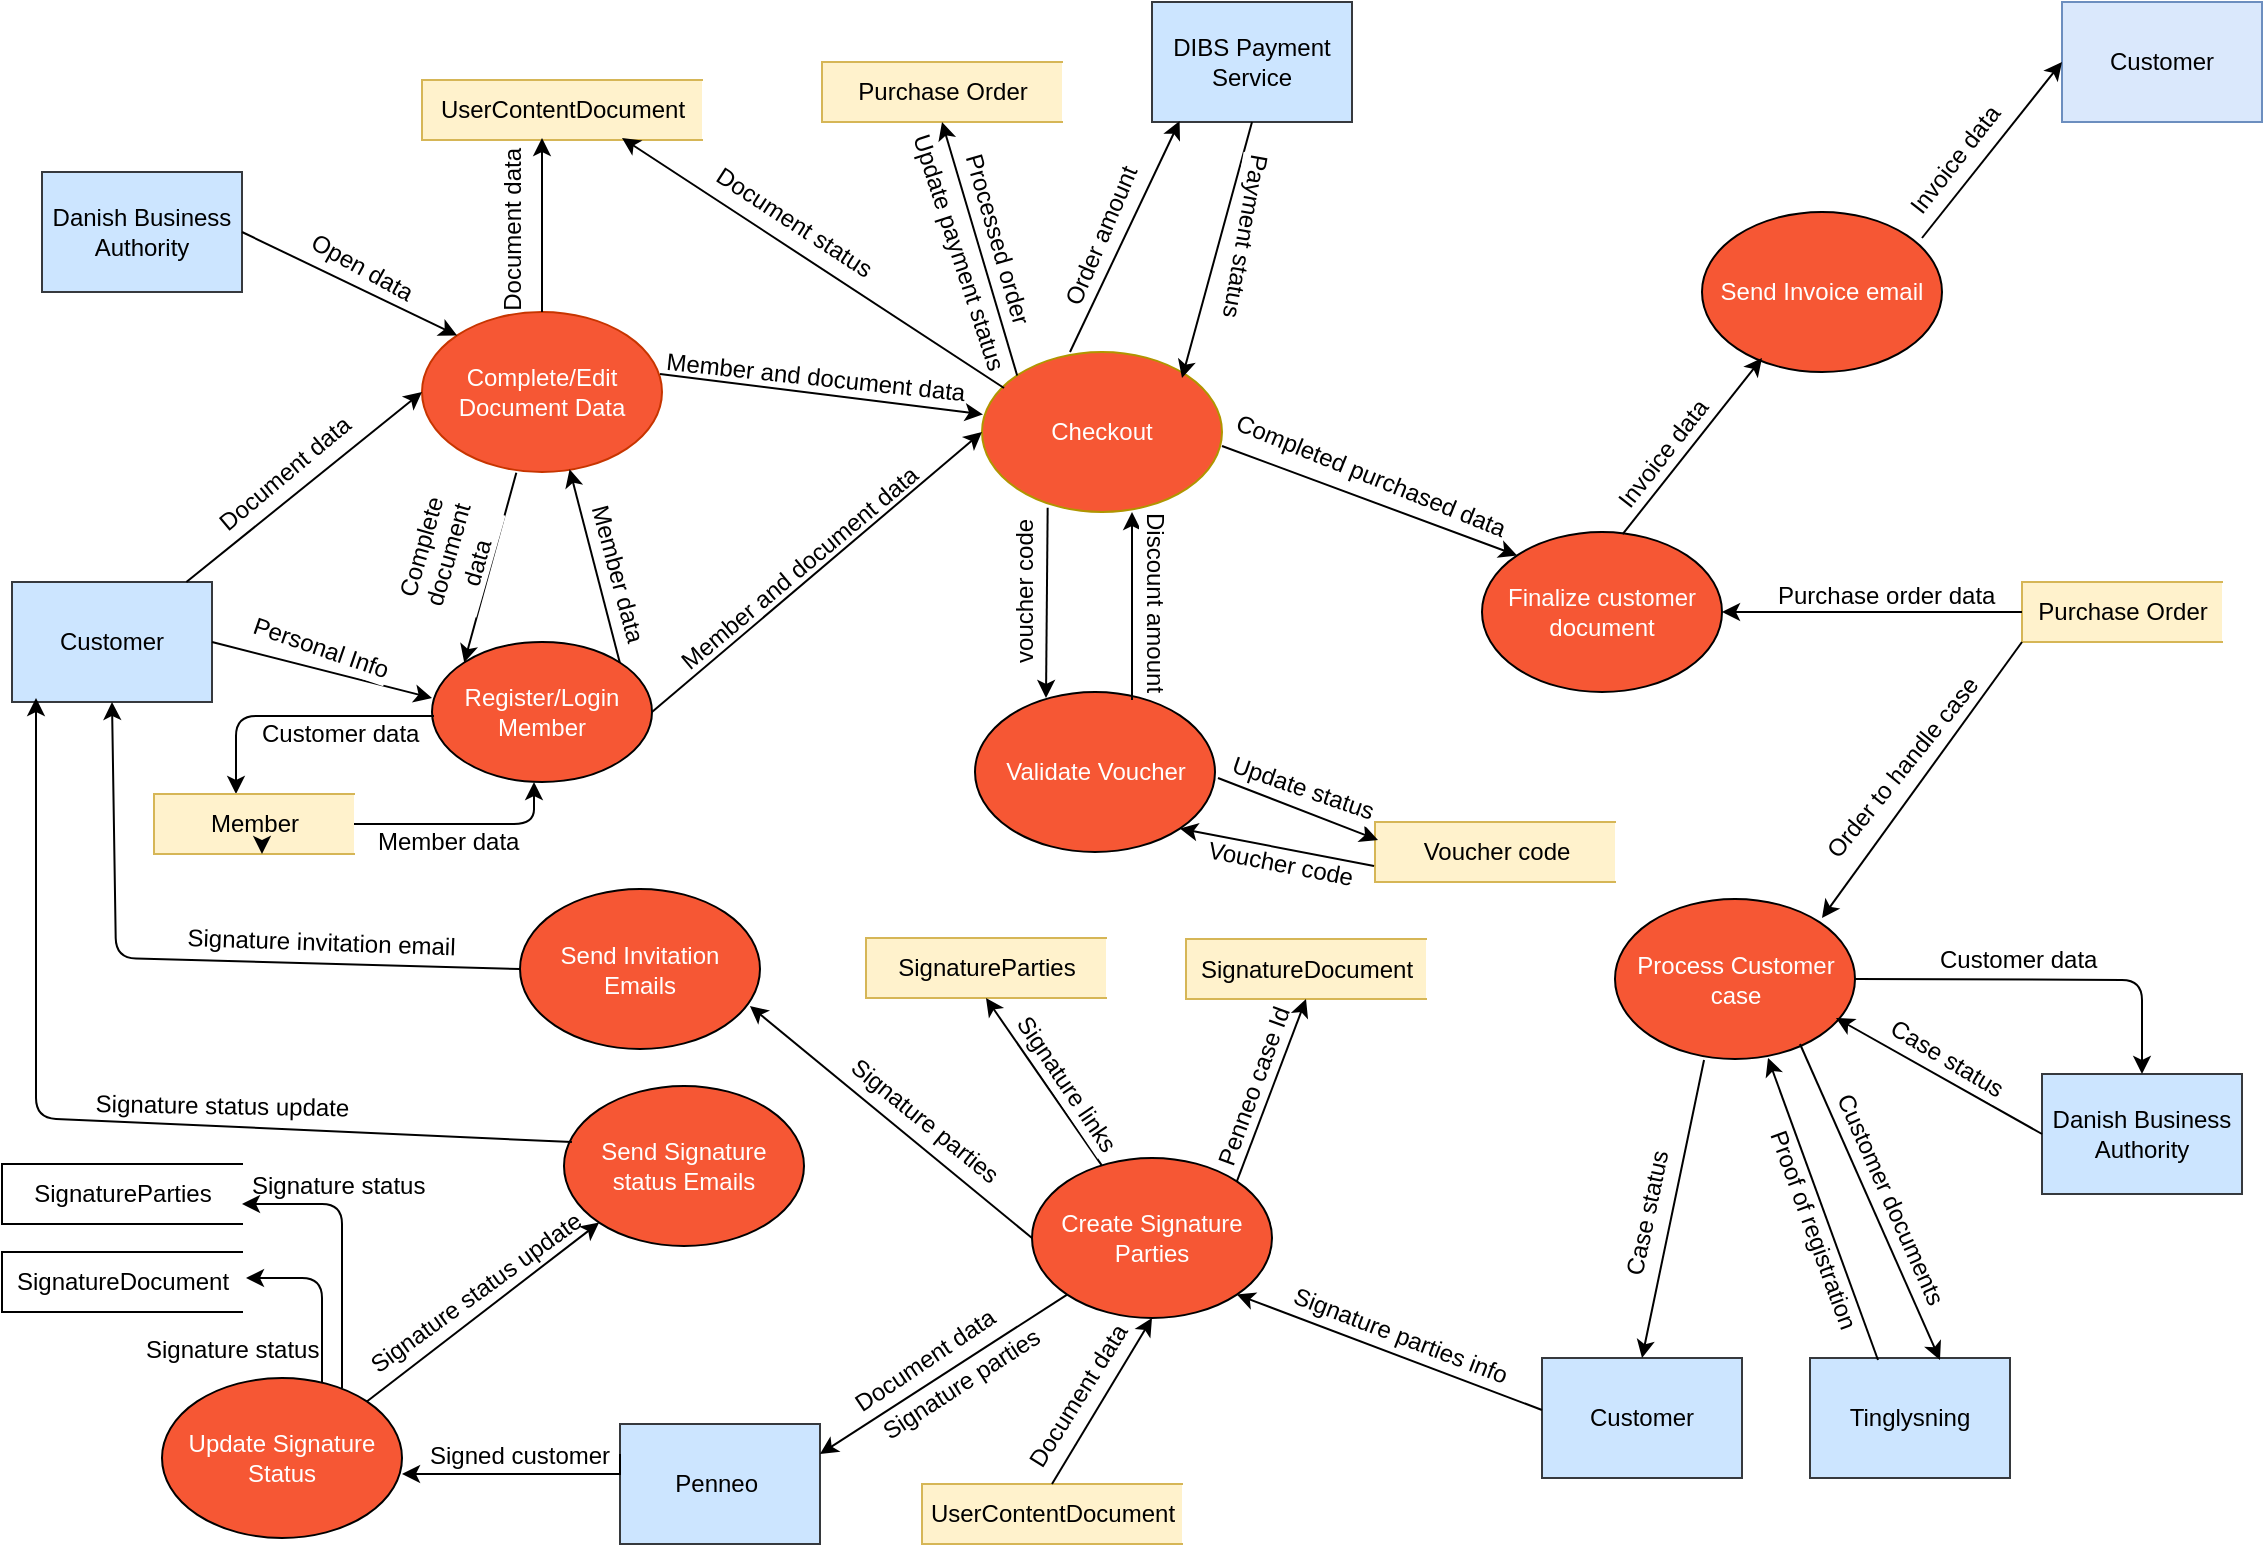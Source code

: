 <mxfile version="10.8.1" type="github"><diagram id="lZzalAqd2hUZFLrt-EdR" name="Page-1"><mxGraphModel dx="1394" dy="884" grid="1" gridSize="10" guides="1" tooltips="1" connect="1" arrows="1" fold="1" page="1" pageScale="1" pageWidth="1169" pageHeight="827" math="0" shadow="0"><root><mxCell id="0"/><mxCell id="1" parent="0"/><mxCell id="pAkvQjoyd_GrFTZMxKbz-1" value="Complete/Edit Document Data&lt;br&gt;" style="ellipse;whiteSpace=wrap;html=1;fillColor=#f65734;strokeColor=#C73500;fontColor=#ffffff;" parent="1" vertex="1"><mxGeometry x="233" y="197" width="120" height="80" as="geometry"/></mxCell><mxCell id="YfZ5gbb5M7gNI57zoukb-1" value="Customer" style="rounded=0;whiteSpace=wrap;html=1;fillColor=#cce5ff;strokeColor=#36393d;" parent="1" vertex="1"><mxGeometry x="28" y="332" width="100" height="60" as="geometry"/></mxCell><mxCell id="YfZ5gbb5M7gNI57zoukb-2" value="Register/Login Member&lt;br&gt;" style="ellipse;whiteSpace=wrap;html=1;fillColor=#F65734;fontColor=#FFFFFF;" parent="1" vertex="1"><mxGeometry x="238" y="362" width="110" height="70" as="geometry"/></mxCell><mxCell id="YfZ5gbb5M7gNI57zoukb-34" value="UserContentDocument" style="html=1;dashed=0;whitespace=wrap;shape=partialRectangle;right=0;fillColor=#fff2cc;strokeColor=#d6b656;" parent="1" vertex="1"><mxGeometry x="233" y="81" width="140" height="30" as="geometry"/></mxCell><mxCell id="YfZ5gbb5M7gNI57zoukb-44" value="" style="endArrow=classic;html=1;entryX=0;entryY=0.5;entryDx=0;entryDy=0;" parent="1" source="YfZ5gbb5M7gNI57zoukb-1" target="pAkvQjoyd_GrFTZMxKbz-1" edge="1"><mxGeometry width="50" height="50" relative="1" as="geometry"><mxPoint x="123" y="337" as="sourcePoint"/><mxPoint x="173" y="287" as="targetPoint"/></mxGeometry></mxCell><mxCell id="ueO3qCkT5WET64ZT3Fhp-36" value="Document data&lt;br&gt;" style="text;html=1;resizable=0;points=[];align=center;verticalAlign=middle;labelBackgroundColor=#ffffff;direction=south;rotation=320;" parent="YfZ5gbb5M7gNI57zoukb-44" vertex="1" connectable="0"><mxGeometry x="-0.172" relative="1" as="geometry"><mxPoint y="-15" as="offset"/></mxGeometry></mxCell><mxCell id="YfZ5gbb5M7gNI57zoukb-46" value="" style="endArrow=classic;html=1;exitX=1;exitY=0.5;exitDx=0;exitDy=0;" parent="1" source="YfZ5gbb5M7gNI57zoukb-1" edge="1"><mxGeometry width="50" height="50" relative="1" as="geometry"><mxPoint x="123" y="262.512" as="sourcePoint"/><mxPoint x="238" y="390" as="targetPoint"/></mxGeometry></mxCell><mxCell id="ueO3qCkT5WET64ZT3Fhp-37" value="Personal Info" style="text;html=1;resizable=0;points=[];align=center;verticalAlign=middle;labelBackgroundColor=#ffffff;rotation=19;" parent="YfZ5gbb5M7gNI57zoukb-46" vertex="1" connectable="0"><mxGeometry x="-0.143" y="1" relative="1" as="geometry"><mxPoint x="7" y="-8" as="offset"/></mxGeometry></mxCell><mxCell id="YfZ5gbb5M7gNI57zoukb-47" value="" style="endArrow=classic;html=1;entryX=0;entryY=0;entryDx=0;entryDy=0;exitX=0.393;exitY=1.004;exitDx=0;exitDy=0;exitPerimeter=0;" parent="1" source="pAkvQjoyd_GrFTZMxKbz-1" target="YfZ5gbb5M7gNI57zoukb-2" edge="1"><mxGeometry width="50" height="50" relative="1" as="geometry"><mxPoint x="283" y="273" as="sourcePoint"/><mxPoint x="277" y="337" as="targetPoint"/></mxGeometry></mxCell><mxCell id="ueO3qCkT5WET64ZT3Fhp-38" value="Complete &lt;br&gt;document &lt;br&gt;data&lt;br&gt;" style="text;resizable=0;points=[];align=center;verticalAlign=middle;labelBackgroundColor=#ffffff;rotation=286;direction=west;spacingBottom=11;html=1;" parent="YfZ5gbb5M7gNI57zoukb-47" vertex="1" connectable="0"><mxGeometry x="-0.243" y="-4" relative="1" as="geometry"><mxPoint x="-15.5" y="8" as="offset"/></mxGeometry></mxCell><mxCell id="YfZ5gbb5M7gNI57zoukb-49" value="Checkout&lt;br&gt;" style="ellipse;whiteSpace=wrap;html=1;fillColor=#F65734;strokeColor=#B09500;fontColor=#ffffff;" parent="1" vertex="1"><mxGeometry x="513" y="217" width="120" height="80" as="geometry"/></mxCell><mxCell id="YfZ5gbb5M7gNI57zoukb-50" value="Finalize customer document&lt;br&gt;" style="ellipse;whiteSpace=wrap;html=1;fillColor=#F65734;fontColor=#FFFFFF;" parent="1" vertex="1"><mxGeometry x="763" y="307" width="120" height="80" as="geometry"/></mxCell><mxCell id="YfZ5gbb5M7gNI57zoukb-51" value="Validate Voucher&lt;br&gt;" style="ellipse;whiteSpace=wrap;html=1;fillColor=#F65734;fontColor=#FFFFFF;" parent="1" vertex="1"><mxGeometry x="509.5" y="387" width="120" height="80" as="geometry"/></mxCell><mxCell id="YfZ5gbb5M7gNI57zoukb-52" value="Process Customer case&lt;br&gt;" style="ellipse;whiteSpace=wrap;html=1;fillColor=#F65734;fontColor=#FFFFFF;" parent="1" vertex="1"><mxGeometry x="829.5" y="490.5" width="120" height="80" as="geometry"/></mxCell><mxCell id="YfZ5gbb5M7gNI57zoukb-53" value="Purchase Order" style="html=1;dashed=0;whitespace=wrap;shape=partialRectangle;right=0;fillColor=#fff2cc;strokeColor=#d6b656;" parent="1" vertex="1"><mxGeometry x="1033" y="332" width="100" height="30" as="geometry"/></mxCell><mxCell id="YfZ5gbb5M7gNI57zoukb-54" value="Send Invoice email" style="ellipse;whiteSpace=wrap;html=1;fillColor=#F65734;fontColor=#FFFFFF;" parent="1" vertex="1"><mxGeometry x="873" y="147" width="120" height="80" as="geometry"/></mxCell><mxCell id="YfZ5gbb5M7gNI57zoukb-57" value="Customer" style="rounded=0;whiteSpace=wrap;html=1;fillColor=#dae8fc;strokeColor=#6c8ebf;" parent="1" vertex="1"><mxGeometry x="1053" y="42" width="100" height="60" as="geometry"/></mxCell><mxCell id="YfZ5gbb5M7gNI57zoukb-58" value="Danish Business Authority" style="rounded=0;whiteSpace=wrap;html=1;fillColor=#cce5ff;strokeColor=#36393d;" parent="1" vertex="1"><mxGeometry x="43" y="127" width="100" height="60" as="geometry"/></mxCell><mxCell id="YfZ5gbb5M7gNI57zoukb-59" value="Danish Business Authority" style="rounded=0;whiteSpace=wrap;html=1;fillColor=#cce5ff;strokeColor=#36393d;" parent="1" vertex="1"><mxGeometry x="1043" y="578" width="100" height="60" as="geometry"/></mxCell><mxCell id="YfZ5gbb5M7gNI57zoukb-60" value="Customer" style="rounded=0;whiteSpace=wrap;html=1;fillColor=#cce5ff;strokeColor=#36393d;" parent="1" vertex="1"><mxGeometry x="793" y="720" width="100" height="60" as="geometry"/></mxCell><mxCell id="YfZ5gbb5M7gNI57zoukb-61" value="Tinglysning" style="rounded=0;whiteSpace=wrap;html=1;fillColor=#cce5ff;strokeColor=#36393d;" parent="1" vertex="1"><mxGeometry x="927" y="720" width="100" height="60" as="geometry"/></mxCell><mxCell id="YfZ5gbb5M7gNI57zoukb-62" value="" style="endArrow=classic;html=1;exitX=1;exitY=0.5;exitDx=0;exitDy=0;entryX=0;entryY=0;entryDx=0;entryDy=0;" parent="1" source="YfZ5gbb5M7gNI57zoukb-58" target="pAkvQjoyd_GrFTZMxKbz-1" edge="1"><mxGeometry width="50" height="50" relative="1" as="geometry"><mxPoint x="183" y="82" as="sourcePoint"/><mxPoint x="313" y="32" as="targetPoint"/></mxGeometry></mxCell><mxCell id="YfZ5gbb5M7gNI57zoukb-63" value="" style="endArrow=classic;html=1;exitX=0.5;exitY=0;exitDx=0;exitDy=0;" parent="1" source="pAkvQjoyd_GrFTZMxKbz-1" edge="1"><mxGeometry width="50" height="50" relative="1" as="geometry"><mxPoint x="313" y="177" as="sourcePoint"/><mxPoint x="293" y="110" as="targetPoint"/></mxGeometry></mxCell><mxCell id="YfZ5gbb5M7gNI57zoukb-64" value="" style="endArrow=classic;html=1;exitX=1;exitY=0;exitDx=0;exitDy=0;entryX=0.615;entryY=0.983;entryDx=0;entryDy=0;entryPerimeter=0;" parent="1" source="YfZ5gbb5M7gNI57zoukb-2" target="pAkvQjoyd_GrFTZMxKbz-1" edge="1"><mxGeometry width="50" height="50" relative="1" as="geometry"><mxPoint x="353" y="367" as="sourcePoint"/><mxPoint x="334" y="260" as="targetPoint"/></mxGeometry></mxCell><mxCell id="YfZ5gbb5M7gNI57zoukb-65" value="" style="endArrow=classic;html=1;exitX=1;exitY=0.5;exitDx=0;exitDy=0;entryX=0;entryY=0.5;entryDx=0;entryDy=0;" parent="1" source="YfZ5gbb5M7gNI57zoukb-2" target="YfZ5gbb5M7gNI57zoukb-49" edge="1"><mxGeometry width="50" height="50" relative="1" as="geometry"><mxPoint x="363" y="320" as="sourcePoint"/><mxPoint x="413" y="270" as="targetPoint"/></mxGeometry></mxCell><mxCell id="YfZ5gbb5M7gNI57zoukb-66" value="" style="endArrow=classic;html=1;entryX=0.004;entryY=0.39;entryDx=0;entryDy=0;entryPerimeter=0;" parent="1" target="YfZ5gbb5M7gNI57zoukb-49" edge="1"><mxGeometry width="50" height="50" relative="1" as="geometry"><mxPoint x="352" y="228" as="sourcePoint"/><mxPoint x="513" y="260" as="targetPoint"/></mxGeometry></mxCell><mxCell id="YfZ5gbb5M7gNI57zoukb-67" value="DIBS Payment Service" style="rounded=0;whiteSpace=wrap;html=1;fillColor=#cce5ff;strokeColor=#36393d;" parent="1" vertex="1"><mxGeometry x="598" y="42" width="100" height="60" as="geometry"/></mxCell><mxCell id="YfZ5gbb5M7gNI57zoukb-68" value="" style="endArrow=classic;html=1;entryX=0.138;entryY=0.992;entryDx=0;entryDy=0;entryPerimeter=0;" parent="1" target="YfZ5gbb5M7gNI57zoukb-67" edge="1"><mxGeometry width="50" height="50" relative="1" as="geometry"><mxPoint x="557" y="217" as="sourcePoint"/><mxPoint x="606.5" y="167" as="targetPoint"/></mxGeometry></mxCell><mxCell id="ueO3qCkT5WET64ZT3Fhp-50" value="Order amount" style="text;html=1;resizable=0;points=[];align=center;verticalAlign=middle;labelBackgroundColor=#ffffff;rotation=293;" parent="YfZ5gbb5M7gNI57zoukb-68" vertex="1" connectable="0"><mxGeometry x="0.128" y="8" relative="1" as="geometry"><mxPoint x="-8" y="11" as="offset"/></mxGeometry></mxCell><mxCell id="YfZ5gbb5M7gNI57zoukb-69" value="" style="endArrow=classic;html=1;exitX=0.5;exitY=1;exitDx=0;exitDy=0;" parent="1" source="YfZ5gbb5M7gNI57zoukb-67" edge="1"><mxGeometry width="50" height="50" relative="1" as="geometry"><mxPoint x="633" y="131" as="sourcePoint"/><mxPoint x="613" y="230" as="targetPoint"/></mxGeometry></mxCell><mxCell id="ueO3qCkT5WET64ZT3Fhp-51" value="Payment status" style="text;html=1;resizable=0;points=[];align=center;verticalAlign=middle;labelBackgroundColor=#ffffff;rotation=100;" parent="YfZ5gbb5M7gNI57zoukb-69" vertex="1" connectable="0"><mxGeometry x="-0.147" y="-4" relative="1" as="geometry"><mxPoint x="16" y="3" as="offset"/></mxGeometry></mxCell><mxCell id="YfZ5gbb5M7gNI57zoukb-70" value="Purchase Order" style="html=1;dashed=0;whitespace=wrap;shape=partialRectangle;right=0;fillColor=#fff2cc;strokeColor=#d6b656;" parent="1" vertex="1"><mxGeometry x="433" y="72" width="120" height="30" as="geometry"/></mxCell><mxCell id="YfZ5gbb5M7gNI57zoukb-71" value="" style="endArrow=classic;html=1;entryX=0.5;entryY=1;entryDx=0;entryDy=0;exitX=0;exitY=0;exitDx=0;exitDy=0;" parent="1" source="YfZ5gbb5M7gNI57zoukb-49" target="YfZ5gbb5M7gNI57zoukb-70" edge="1"><mxGeometry width="50" height="50" relative="1" as="geometry"><mxPoint x="453" y="200" as="sourcePoint"/><mxPoint x="503" y="150" as="targetPoint"/></mxGeometry></mxCell><mxCell id="YfZ5gbb5M7gNI57zoukb-72" value="" style="endArrow=classic;html=1;" parent="1" edge="1"><mxGeometry width="50" height="50" relative="1" as="geometry"><mxPoint x="524" y="235" as="sourcePoint"/><mxPoint x="333" y="110" as="targetPoint"/></mxGeometry></mxCell><mxCell id="ueO3qCkT5WET64ZT3Fhp-45" value="Document status" style="text;html=1;resizable=0;points=[];align=center;verticalAlign=middle;labelBackgroundColor=#ffffff;rotation=33;" parent="YfZ5gbb5M7gNI57zoukb-72" vertex="1" connectable="0"><mxGeometry x="0.258" y="-5" relative="1" as="geometry"><mxPoint x="12" y="-1" as="offset"/></mxGeometry></mxCell><mxCell id="YfZ5gbb5M7gNI57zoukb-73" value="" style="endArrow=classic;html=1;entryX=0;entryY=0;entryDx=0;entryDy=0;" parent="1" target="YfZ5gbb5M7gNI57zoukb-50" edge="1"><mxGeometry width="50" height="50" relative="1" as="geometry"><mxPoint x="633" y="264" as="sourcePoint"/><mxPoint x="773" y="227" as="targetPoint"/></mxGeometry></mxCell><mxCell id="ueO3qCkT5WET64ZT3Fhp-55" value="Completed purchased data" style="text;html=1;resizable=0;points=[];align=center;verticalAlign=middle;labelBackgroundColor=#ffffff;rotation=22;" parent="YfZ5gbb5M7gNI57zoukb-73" vertex="1" connectable="0"><mxGeometry x="-0.247" y="1" relative="1" as="geometry"><mxPoint x="18" y="-5" as="offset"/></mxGeometry></mxCell><mxCell id="YfZ5gbb5M7gNI57zoukb-75" value="" style="endArrow=classic;html=1;" parent="1" edge="1"><mxGeometry width="50" height="50" relative="1" as="geometry"><mxPoint x="588" y="391" as="sourcePoint"/><mxPoint x="588" y="297" as="targetPoint"/></mxGeometry></mxCell><mxCell id="ueO3qCkT5WET64ZT3Fhp-53" value="Discount amount" style="text;html=1;resizable=0;points=[];align=center;verticalAlign=middle;labelBackgroundColor=#ffffff;rotation=90;" parent="YfZ5gbb5M7gNI57zoukb-75" vertex="1" connectable="0"><mxGeometry x="-0.304" y="-3" relative="1" as="geometry"><mxPoint x="9" y="-17" as="offset"/></mxGeometry></mxCell><mxCell id="YfZ5gbb5M7gNI57zoukb-76" value="" style="endArrow=classic;html=1;exitX=0.282;exitY=0.973;exitDx=0;exitDy=0;exitPerimeter=0;" parent="1" edge="1"><mxGeometry width="50" height="50" relative="1" as="geometry"><mxPoint x="545.833" y="294.833" as="sourcePoint"/><mxPoint x="545" y="390" as="targetPoint"/></mxGeometry></mxCell><mxCell id="ueO3qCkT5WET64ZT3Fhp-52" value="voucher code" style="text;html=1;resizable=0;points=[];align=center;verticalAlign=middle;labelBackgroundColor=#ffffff;rotation=-90;" parent="YfZ5gbb5M7gNI57zoukb-76" vertex="1" connectable="0"><mxGeometry x="-0.36" y="6" relative="1" as="geometry"><mxPoint x="-17" y="12" as="offset"/></mxGeometry></mxCell><mxCell id="YfZ5gbb5M7gNI57zoukb-78" value="UserContentDocument" style="html=1;dashed=0;whitespace=wrap;shape=partialRectangle;right=0;fillColor=#fff2cc;strokeColor=#d6b656;" parent="1" vertex="1"><mxGeometry x="483" y="783" width="130" height="30" as="geometry"/></mxCell><mxCell id="YfZ5gbb5M7gNI57zoukb-81" value="" style="edgeStyle=segmentEdgeStyle;endArrow=classic;html=1;" parent="1" edge="1" target="YfZ5gbb5M7gNI57zoukb-33"><mxGeometry width="50" height="50" relative="1" as="geometry"><mxPoint x="239" y="399" as="sourcePoint"/><mxPoint x="113" y="438" as="targetPoint"/><Array as="points"><mxPoint x="140" y="399"/></Array></mxGeometry></mxCell><mxCell id="ueO3qCkT5WET64ZT3Fhp-1" value="" style="endArrow=classic;html=1;entryX=1;entryY=0.5;entryDx=0;entryDy=0;" parent="1" target="YfZ5gbb5M7gNI57zoukb-50" edge="1"><mxGeometry width="50" height="50" relative="1" as="geometry"><mxPoint x="1033" y="347" as="sourcePoint"/><mxPoint x="893" y="327" as="targetPoint"/></mxGeometry></mxCell><mxCell id="ueO3qCkT5WET64ZT3Fhp-2" value="" style="endArrow=classic;html=1;entryX=0.25;entryY=0.913;entryDx=0;entryDy=0;exitX=0.586;exitY=0.013;exitDx=0;exitDy=0;exitPerimeter=0;entryPerimeter=0;" parent="1" source="YfZ5gbb5M7gNI57zoukb-50" target="YfZ5gbb5M7gNI57zoukb-54" edge="1"><mxGeometry width="50" height="50" relative="1" as="geometry"><mxPoint x="973" y="256" as="sourcePoint"/><mxPoint x="823" y="256" as="targetPoint"/></mxGeometry></mxCell><mxCell id="ueO3qCkT5WET64ZT3Fhp-3" value="" style="endArrow=classic;html=1;entryX=0;entryY=0.5;entryDx=0;entryDy=0;" parent="1" target="YfZ5gbb5M7gNI57zoukb-57" edge="1"><mxGeometry width="50" height="50" relative="1" as="geometry"><mxPoint x="983" y="160" as="sourcePoint"/><mxPoint x="1033" y="87" as="targetPoint"/></mxGeometry></mxCell><mxCell id="ueO3qCkT5WET64ZT3Fhp-4" value="" style="endArrow=classic;html=1;exitX=0;exitY=1;exitDx=0;exitDy=0;" parent="1" source="YfZ5gbb5M7gNI57zoukb-53" edge="1"><mxGeometry width="50" height="50" relative="1" as="geometry"><mxPoint x="1063" y="452.5" as="sourcePoint"/><mxPoint x="933" y="500" as="targetPoint"/></mxGeometry></mxCell><mxCell id="ueO3qCkT5WET64ZT3Fhp-5" value="" style="endArrow=classic;html=1;entryX=0.5;entryY=0;entryDx=0;entryDy=0;exitX=1;exitY=0.5;exitDx=0;exitDy=0;" parent="1" edge="1" target="YfZ5gbb5M7gNI57zoukb-59" source="YfZ5gbb5M7gNI57zoukb-52"><mxGeometry width="50" height="50" relative="1" as="geometry"><mxPoint x="940" y="541" as="sourcePoint"/><mxPoint x="1066" y="621" as="targetPoint"/><Array as="points"><mxPoint x="1093" y="531"/></Array></mxGeometry></mxCell><mxCell id="ueO3qCkT5WET64ZT3Fhp-6" value="" style="endArrow=classic;html=1;exitX=0;exitY=0.5;exitDx=0;exitDy=0;" parent="1" edge="1" source="YfZ5gbb5M7gNI57zoukb-59"><mxGeometry width="50" height="50" relative="1" as="geometry"><mxPoint x="1066" y="637" as="sourcePoint"/><mxPoint x="940" y="550" as="targetPoint"/><Array as="points"/></mxGeometry></mxCell><mxCell id="ueO3qCkT5WET64ZT3Fhp-62" value="Case status&lt;br&gt;" style="text;html=1;resizable=0;points=[];align=center;verticalAlign=middle;labelBackgroundColor=#ffffff;rotation=31;" parent="ueO3qCkT5WET64ZT3Fhp-6" vertex="1" connectable="0"><mxGeometry x="-0.045" y="-2" relative="1" as="geometry"><mxPoint y="-8.5" as="offset"/></mxGeometry></mxCell><mxCell id="ueO3qCkT5WET64ZT3Fhp-7" value="" style="endArrow=classic;html=1;entryX=0.5;entryY=0;entryDx=0;entryDy=0;exitX=0.371;exitY=1.006;exitDx=0;exitDy=0;exitPerimeter=0;" parent="1" source="YfZ5gbb5M7gNI57zoukb-52" target="YfZ5gbb5M7gNI57zoukb-60" edge="1"><mxGeometry width="50" height="50" relative="1" as="geometry"><mxPoint x="893" y="569" as="sourcePoint"/><mxPoint x="853" y="720" as="targetPoint"/></mxGeometry></mxCell><mxCell id="unoJci4hzG0R87kuN3h1-10" value="Case status" style="text;html=1;resizable=0;points=[];align=center;verticalAlign=middle;labelBackgroundColor=#ffffff;rotation=282;" vertex="1" connectable="0" parent="ueO3qCkT5WET64ZT3Fhp-7"><mxGeometry x="0.144" y="-9" relative="1" as="geometry"><mxPoint x="-2" y="-6" as="offset"/></mxGeometry></mxCell><mxCell id="ueO3qCkT5WET64ZT3Fhp-8" value="" style="endArrow=classic;html=1;entryX=0.75;entryY=0;entryDx=0;entryDy=0;" parent="1" edge="1"><mxGeometry width="50" height="50" relative="1" as="geometry"><mxPoint x="922" y="563" as="sourcePoint"/><mxPoint x="992" y="721" as="targetPoint"/></mxGeometry></mxCell><mxCell id="ueO3qCkT5WET64ZT3Fhp-11" value="" style="endArrow=classic;html=1;entryX=0.75;entryY=0;entryDx=0;entryDy=0;" parent="1" edge="1"><mxGeometry width="50" height="50" relative="1" as="geometry"><mxPoint x="961" y="721" as="sourcePoint"/><mxPoint x="906" y="570" as="targetPoint"/></mxGeometry></mxCell><mxCell id="ueO3qCkT5WET64ZT3Fhp-14" value="Voucher code" style="html=1;dashed=0;whitespace=wrap;shape=partialRectangle;right=0;fillColor=#fff2cc;strokeColor=#d6b656;" parent="1" vertex="1"><mxGeometry x="709.5" y="452" width="120" height="30" as="geometry"/></mxCell><mxCell id="ueO3qCkT5WET64ZT3Fhp-15" value="SignatureParties" style="html=1;dashed=0;whitespace=wrap;shape=partialRectangle;right=0;fillColor=#fff2cc;strokeColor=#d6b656;" parent="1" vertex="1"><mxGeometry x="455" y="510" width="120" height="30" as="geometry"/></mxCell><mxCell id="ueO3qCkT5WET64ZT3Fhp-16" value="SignatureDocument" style="html=1;dashed=0;whitespace=wrap;shape=partialRectangle;right=0;fillColor=#fff2cc;strokeColor=#d6b656;" parent="1" vertex="1"><mxGeometry x="615" y="510.5" width="120" height="30" as="geometry"/></mxCell><mxCell id="ueO3qCkT5WET64ZT3Fhp-17" value="" style="endArrow=classic;html=1;entryX=0.5;entryY=1;entryDx=0;entryDy=0;exitX=0.5;exitY=0;exitDx=0;exitDy=0;" parent="1" source="YfZ5gbb5M7gNI57zoukb-78" target="ueO3qCkT5WET64ZT3Fhp-12" edge="1"><mxGeometry width="50" height="50" relative="1" as="geometry"><mxPoint x="526" y="770" as="sourcePoint"/><mxPoint x="526" y="709" as="targetPoint"/></mxGeometry></mxCell><mxCell id="ueO3qCkT5WET64ZT3Fhp-19" value="" style="endArrow=classic;html=1;entryX=0.5;entryY=1;entryDx=0;entryDy=0;exitX=1;exitY=0;exitDx=0;exitDy=0;" parent="1" source="ueO3qCkT5WET64ZT3Fhp-12" target="ueO3qCkT5WET64ZT3Fhp-16" edge="1"><mxGeometry width="50" height="50" relative="1" as="geometry"><mxPoint x="553" y="660.5" as="sourcePoint"/><mxPoint x="553" y="599.5" as="targetPoint"/></mxGeometry></mxCell><mxCell id="ueO3qCkT5WET64ZT3Fhp-20" value="" style="endArrow=classic;html=1;entryX=0.5;entryY=1;entryDx=0;entryDy=0;" parent="1" source="ueO3qCkT5WET64ZT3Fhp-12" target="ueO3qCkT5WET64ZT3Fhp-15" edge="1"><mxGeometry width="50" height="50" relative="1" as="geometry"><mxPoint x="405" y="630" as="sourcePoint"/><mxPoint x="493" y="590" as="targetPoint"/></mxGeometry></mxCell><mxCell id="unoJci4hzG0R87kuN3h1-25" value="Signature links" style="text;html=1;resizable=0;points=[];align=center;verticalAlign=middle;labelBackgroundColor=#ffffff;direction=west;rotation=56;" vertex="1" connectable="0" parent="ueO3qCkT5WET64ZT3Fhp-20"><mxGeometry x="-0.492" y="-10" relative="1" as="geometry"><mxPoint x="-11" y="-14" as="offset"/></mxGeometry></mxCell><mxCell id="ueO3qCkT5WET64ZT3Fhp-21" value="Send Invitation Emails&lt;br&gt;" style="ellipse;whiteSpace=wrap;html=1;fillColor=#F65734;fontColor=#FFFFFF;" parent="1" vertex="1"><mxGeometry x="282" y="485.5" width="120" height="80" as="geometry"/></mxCell><mxCell id="ueO3qCkT5WET64ZT3Fhp-23" value="Penneo&amp;nbsp;" style="rounded=0;whiteSpace=wrap;html=1;fillColor=#cce5ff;strokeColor=#36393d;" parent="1" vertex="1"><mxGeometry x="332" y="753" width="100" height="60" as="geometry"/></mxCell><mxCell id="ueO3qCkT5WET64ZT3Fhp-25" value="" style="endArrow=classic;html=1;entryX=1;entryY=0.25;entryDx=0;entryDy=0;exitX=0;exitY=1;exitDx=0;exitDy=0;" parent="1" source="ueO3qCkT5WET64ZT3Fhp-12" target="ueO3qCkT5WET64ZT3Fhp-23" edge="1"><mxGeometry width="50" height="50" relative="1" as="geometry"><mxPoint x="459.5" y="676.5" as="sourcePoint"/><mxPoint x="355.5" y="743.5" as="targetPoint"/></mxGeometry></mxCell><mxCell id="ueO3qCkT5WET64ZT3Fhp-26" value="" style="endArrow=classic;html=1;entryX=0.958;entryY=0.731;entryDx=0;entryDy=0;exitX=0;exitY=0.5;exitDx=0;exitDy=0;entryPerimeter=0;" parent="1" source="ueO3qCkT5WET64ZT3Fhp-12" target="ueO3qCkT5WET64ZT3Fhp-21" edge="1"><mxGeometry width="50" height="50" relative="1" as="geometry"><mxPoint x="444.5" y="620" as="sourcePoint"/><mxPoint x="323" y="693.5" as="targetPoint"/></mxGeometry></mxCell><mxCell id="unoJci4hzG0R87kuN3h1-29" value="Signature parties" style="text;html=1;resizable=0;points=[];align=center;verticalAlign=middle;labelBackgroundColor=#ffffff;rotation=39;" vertex="1" connectable="0" parent="ueO3qCkT5WET64ZT3Fhp-26"><mxGeometry x="-0.157" y="-8" relative="1" as="geometry"><mxPoint y="-4" as="offset"/></mxGeometry></mxCell><mxCell id="ueO3qCkT5WET64ZT3Fhp-27" value="" style="endArrow=classic;html=1;exitX=0;exitY=0.5;exitDx=0;exitDy=0;entryX=0.5;entryY=1;entryDx=0;entryDy=0;" parent="1" source="ueO3qCkT5WET64ZT3Fhp-21" target="YfZ5gbb5M7gNI57zoukb-1" edge="1"><mxGeometry width="50" height="50" relative="1" as="geometry"><mxPoint x="233" y="725" as="sourcePoint"/><mxPoint x="133" y="715" as="targetPoint"/><Array as="points"><mxPoint x="80" y="520"/></Array></mxGeometry></mxCell><mxCell id="ueO3qCkT5WET64ZT3Fhp-28" value="Update Signature Status&lt;br&gt;" style="ellipse;whiteSpace=wrap;html=1;fillColor=#F65734;fontColor=#FFFFFF;" parent="1" vertex="1"><mxGeometry x="103" y="730" width="120" height="80" as="geometry"/></mxCell><mxCell id="ueO3qCkT5WET64ZT3Fhp-29" value="Send Signature status Emails&lt;br&gt;" style="ellipse;whiteSpace=wrap;html=1;fillColor=#F65734;fontColor=#FFFFFF;" parent="1" vertex="1"><mxGeometry x="304" y="584" width="120" height="80" as="geometry"/></mxCell><mxCell id="ueO3qCkT5WET64ZT3Fhp-33" value="" style="edgeStyle=orthogonalEdgeStyle;rounded=0;orthogonalLoop=1;jettySize=auto;html=1;exitX=0;exitY=0.25;exitDx=0;exitDy=0;" parent="1" source="ueO3qCkT5WET64ZT3Fhp-23" edge="1"><mxGeometry relative="1" as="geometry"><mxPoint x="303" y="778" as="sourcePoint"/><mxPoint x="223" y="778" as="targetPoint"/><Array as="points"><mxPoint x="332" y="778"/></Array></mxGeometry></mxCell><mxCell id="ueO3qCkT5WET64ZT3Fhp-34" value="" style="endArrow=classic;html=1;entryX=0;entryY=1;entryDx=0;entryDy=0;exitX=1;exitY=0;exitDx=0;exitDy=0;" parent="1" source="ueO3qCkT5WET64ZT3Fhp-28" target="ueO3qCkT5WET64ZT3Fhp-29" edge="1"><mxGeometry width="50" height="50" relative="1" as="geometry"><mxPoint x="203" y="740" as="sourcePoint"/><mxPoint x="202.5" y="699.5" as="targetPoint"/></mxGeometry></mxCell><mxCell id="ueO3qCkT5WET64ZT3Fhp-35" value="" style="endArrow=classic;html=1;exitX=0.033;exitY=0.35;exitDx=0;exitDy=0;entryX=0.12;entryY=0.967;entryDx=0;entryDy=0;exitPerimeter=0;entryPerimeter=0;" parent="1" source="ueO3qCkT5WET64ZT3Fhp-29" target="YfZ5gbb5M7gNI57zoukb-1" edge="1"><mxGeometry width="50" height="50" relative="1" as="geometry"><mxPoint x="203" y="558" as="sourcePoint"/><mxPoint x="103" y="587" as="targetPoint"/><Array as="points"><mxPoint x="40" y="600"/></Array></mxGeometry></mxCell><mxCell id="ueO3qCkT5WET64ZT3Fhp-42" value="Member data&lt;br&gt;" style="text;html=1;resizable=0;points=[];autosize=1;align=left;verticalAlign=top;spacingTop=-4;rotation=75;" parent="1" vertex="1"><mxGeometry x="288" y="325" width="90" height="20" as="geometry"/></mxCell><mxCell id="ueO3qCkT5WET64ZT3Fhp-43" value="Open data" style="text;html=1;resizable=0;points=[];autosize=1;align=left;verticalAlign=top;spacingTop=-4;rotation=29;" parent="1" vertex="1"><mxGeometry x="174" y="160" width="40" height="20" as="geometry"/></mxCell><mxCell id="ueO3qCkT5WET64ZT3Fhp-44" value="Document data&lt;br&gt;" style="text;html=1;resizable=0;points=[];align=center;verticalAlign=middle;labelBackgroundColor=#ffffff;direction=south;rotation=-90;" parent="1" vertex="1" connectable="0"><mxGeometry x="294.089" y="193.085" as="geometry"><mxPoint x="37" y="-16" as="offset"/></mxGeometry></mxCell><mxCell id="ueO3qCkT5WET64ZT3Fhp-46" value="Processed order&lt;br&gt;" style="text;html=1;resizable=0;points=[];autosize=1;align=left;verticalAlign=top;spacingTop=-4;rotation=74;" parent="1" vertex="1"><mxGeometry x="472" y="155" width="100" height="20" as="geometry"/></mxCell><mxCell id="ueO3qCkT5WET64ZT3Fhp-47" value="Member and document data&lt;br&gt;" style="text;html=1;resizable=0;points=[];autosize=1;align=left;verticalAlign=top;spacingTop=-4;rotation=6;" parent="1" vertex="1"><mxGeometry x="353" y="221" width="170" height="20" as="geometry"/></mxCell><mxCell id="ueO3qCkT5WET64ZT3Fhp-48" value="Member and document data&lt;br&gt;" style="text;html=1;resizable=0;points=[];autosize=1;align=left;verticalAlign=top;spacingTop=-4;rotation=-40;" parent="1" vertex="1"><mxGeometry x="343" y="310" width="170" height="20" as="geometry"/></mxCell><mxCell id="ueO3qCkT5WET64ZT3Fhp-56" value="Invoice data&lt;br&gt;" style="text;html=1;resizable=0;points=[];autosize=1;align=left;verticalAlign=top;spacingTop=-4;rotation=308;" parent="1" vertex="1"><mxGeometry x="817" y="253" width="80" height="20" as="geometry"/></mxCell><mxCell id="ueO3qCkT5WET64ZT3Fhp-57" value="Invoice data&lt;br&gt;" style="text;html=1;resizable=0;points=[];autosize=1;align=left;verticalAlign=top;spacingTop=-4;rotation=308;" parent="1" vertex="1"><mxGeometry x="963" y="106" width="80" height="20" as="geometry"/></mxCell><mxCell id="ueO3qCkT5WET64ZT3Fhp-61" value="Customer data" style="text;html=1;resizable=0;points=[];autosize=1;align=left;verticalAlign=top;spacingTop=-4;rotation=0;" parent="1" vertex="1"><mxGeometry x="990" y="511" width="90" height="20" as="geometry"/></mxCell><mxCell id="ueO3qCkT5WET64ZT3Fhp-12" value="Create Signature Parties&lt;br&gt;" style="ellipse;whiteSpace=wrap;html=1;fillColor=#F65734;fontColor=#FFFFFF;" parent="1" vertex="1"><mxGeometry x="538" y="620" width="120" height="80" as="geometry"/></mxCell><mxCell id="ueO3qCkT5WET64ZT3Fhp-63" value="" style="endArrow=classic;html=1;entryX=1;entryY=1;entryDx=0;entryDy=0;" parent="1" target="ueO3qCkT5WET64ZT3Fhp-12" edge="1"><mxGeometry width="50" height="50" relative="1" as="geometry"><mxPoint x="793" y="746" as="sourcePoint"/><mxPoint x="682" y="685" as="targetPoint"/></mxGeometry></mxCell><mxCell id="unoJci4hzG0R87kuN3h1-1" value="Update payment status&lt;br&gt;" style="text;html=1;resizable=0;points=[];autosize=1;align=left;verticalAlign=top;spacingTop=-4;rotation=72;" vertex="1" parent="1"><mxGeometry x="433" y="163" width="140" height="20" as="geometry"/></mxCell><mxCell id="unoJci4hzG0R87kuN3h1-2" value="Purchase order data" style="text;html=1;resizable=0;points=[];autosize=1;align=left;verticalAlign=top;spacingTop=-4;" vertex="1" parent="1"><mxGeometry x="909" y="329" width="120" height="20" as="geometry"/></mxCell><mxCell id="unoJci4hzG0R87kuN3h1-3" value="" style="endArrow=classic;html=1;entryX=1;entryY=1;entryDx=0;entryDy=0;exitX=-0.004;exitY=0.733;exitDx=0;exitDy=0;exitPerimeter=0;" edge="1" parent="1" source="ueO3qCkT5WET64ZT3Fhp-14" target="YfZ5gbb5M7gNI57zoukb-51"><mxGeometry width="50" height="50" relative="1" as="geometry"><mxPoint x="578.521" y="571.161" as="sourcePoint"/><mxPoint x="520" y="502" as="targetPoint"/></mxGeometry></mxCell><mxCell id="unoJci4hzG0R87kuN3h1-5" value="Voucher code&lt;br&gt;" style="text;html=1;resizable=0;points=[];align=center;verticalAlign=middle;labelBackgroundColor=#ffffff;rotation=11;" vertex="1" connectable="0" parent="unoJci4hzG0R87kuN3h1-3"><mxGeometry x="0.226" y="3" relative="1" as="geometry"><mxPoint x="13" y="7" as="offset"/></mxGeometry></mxCell><mxCell id="unoJci4hzG0R87kuN3h1-4" value="" style="endArrow=classic;html=1;entryX=0.029;entryY=0.3;entryDx=0;entryDy=0;entryPerimeter=0;" edge="1" parent="1"><mxGeometry width="50" height="50" relative="1" as="geometry"><mxPoint x="631" y="430" as="sourcePoint"/><mxPoint x="711" y="461" as="targetPoint"/></mxGeometry></mxCell><mxCell id="unoJci4hzG0R87kuN3h1-6" value="Update status" style="text;html=1;resizable=0;points=[];align=center;verticalAlign=middle;labelBackgroundColor=#ffffff;rotation=19;" vertex="1" connectable="0" parent="unoJci4hzG0R87kuN3h1-4"><mxGeometry x="-0.44" y="7" relative="1" as="geometry"><mxPoint x="17" y="3" as="offset"/></mxGeometry></mxCell><mxCell id="unoJci4hzG0R87kuN3h1-7" value="Order to handle case&lt;br&gt;" style="text;html=1;resizable=0;points=[];autosize=1;align=left;verticalAlign=top;spacingTop=-4;rotation=309;" vertex="1" parent="1"><mxGeometry x="912" y="410" width="130" height="18" as="geometry"/></mxCell><mxCell id="unoJci4hzG0R87kuN3h1-11" value="Customer documents" style="text;html=1;resizable=0;points=[];autosize=1;align=left;verticalAlign=top;spacingTop=-4;rotation=66;" vertex="1" parent="1"><mxGeometry x="905" y="637" width="130" height="19" as="geometry"/></mxCell><mxCell id="unoJci4hzG0R87kuN3h1-12" value="Proof of registration" style="text;html=1;resizable=0;points=[];autosize=1;align=left;verticalAlign=top;spacingTop=-4;rotation=70;" vertex="1" parent="1"><mxGeometry x="871" y="652" width="120" height="18" as="geometry"/></mxCell><mxCell id="unoJci4hzG0R87kuN3h1-15" value="Signature parties info" style="text;html=1;resizable=0;points=[];autosize=1;align=left;verticalAlign=top;spacingTop=-4;rotation=21;" vertex="1" parent="1"><mxGeometry x="663" y="701" width="130" height="20" as="geometry"/></mxCell><mxCell id="unoJci4hzG0R87kuN3h1-16" value="Document data" style="text;html=1;resizable=0;points=[];autosize=1;align=left;verticalAlign=top;spacingTop=-4;rotation=302;" vertex="1" parent="1"><mxGeometry x="515" y="723" width="100" height="20" as="geometry"/></mxCell><mxCell id="unoJci4hzG0R87kuN3h1-22" value="Document data" style="text;html=1;resizable=0;points=[];autosize=1;align=left;verticalAlign=top;spacingTop=-4;rotation=326;" vertex="1" parent="1"><mxGeometry x="441" y="707" width="100" height="20" as="geometry"/></mxCell><mxCell id="unoJci4hzG0R87kuN3h1-23" value="Signature parties" style="text;html=1;resizable=0;points=[];autosize=1;align=left;verticalAlign=top;spacingTop=-4;rotation=327;" vertex="1" parent="1"><mxGeometry x="454" y="719" width="110" height="20" as="geometry"/></mxCell><mxCell id="unoJci4hzG0R87kuN3h1-24" value="Penneo case Id" style="text;html=1;resizable=0;points=[];autosize=1;align=left;verticalAlign=top;spacingTop=-4;rotation=-70;" vertex="1" parent="1"><mxGeometry x="601" y="568" width="100" height="20" as="geometry"/></mxCell><mxCell id="unoJci4hzG0R87kuN3h1-27" value="Signed customer&amp;nbsp;" style="text;html=1;resizable=0;points=[];autosize=1;align=left;verticalAlign=top;spacingTop=-4;" vertex="1" parent="1"><mxGeometry x="235" y="759" width="110" height="20" as="geometry"/></mxCell><mxCell id="unoJci4hzG0R87kuN3h1-30" value="Signature invitation email" style="text;html=1;resizable=0;points=[];autosize=1;align=left;verticalAlign=top;spacingTop=-4;rotation=2;" vertex="1" parent="1"><mxGeometry x="114" y="503" width="150" height="20" as="geometry"/></mxCell><mxCell id="unoJci4hzG0R87kuN3h1-32" value="SignatureParties" style="html=1;dashed=0;whitespace=wrap;shape=partialRectangle;right=0;fillColor=none;" vertex="1" parent="1"><mxGeometry x="23" y="623" width="120" height="30" as="geometry"/></mxCell><mxCell id="unoJci4hzG0R87kuN3h1-33" value="SignatureDocument" style="html=1;dashed=0;whitespace=wrap;shape=partialRectangle;right=0;fillColor=none;" vertex="1" parent="1"><mxGeometry x="23" y="667" width="120" height="30" as="geometry"/></mxCell><mxCell id="unoJci4hzG0R87kuN3h1-38" value="Signature status update" style="text;html=1;resizable=0;points=[];autosize=1;align=left;verticalAlign=top;spacingTop=-4;rotation=1;" vertex="1" parent="1"><mxGeometry x="68" y="584" width="140" height="20" as="geometry"/></mxCell><mxCell id="unoJci4hzG0R87kuN3h1-41" value="Signature status update" style="text;html=1;resizable=0;points=[];autosize=1;align=left;verticalAlign=top;spacingTop=-4;rotation=324;" vertex="1" parent="1"><mxGeometry x="194" y="675" width="140" height="20" as="geometry"/></mxCell><mxCell id="unoJci4hzG0R87kuN3h1-43" value="" style="edgeStyle=segmentEdgeStyle;endArrow=classic;html=1;" edge="1" parent="1"><mxGeometry width="50" height="50" relative="1" as="geometry"><mxPoint x="193" y="735" as="sourcePoint"/><mxPoint x="143" y="643" as="targetPoint"/><Array as="points"><mxPoint x="193" y="735"/><mxPoint x="193" y="643"/></Array></mxGeometry></mxCell><mxCell id="unoJci4hzG0R87kuN3h1-45" value="Signature status" style="text;html=1;resizable=0;points=[];autosize=1;align=left;verticalAlign=top;spacingTop=-4;" vertex="1" parent="1"><mxGeometry x="146" y="624" width="100" height="20" as="geometry"/></mxCell><mxCell id="unoJci4hzG0R87kuN3h1-46" value="Signature status" style="text;html=1;resizable=0;points=[];autosize=1;align=left;verticalAlign=top;spacingTop=-4;" vertex="1" parent="1"><mxGeometry x="93" y="706" width="90" height="20" as="geometry"/></mxCell><mxCell id="unoJci4hzG0R87kuN3h1-47" value="" style="edgeStyle=segmentEdgeStyle;endArrow=classic;html=1;" edge="1" parent="1" source="ueO3qCkT5WET64ZT3Fhp-28"><mxGeometry width="50" height="50" relative="1" as="geometry"><mxPoint x="193" y="772" as="sourcePoint"/><mxPoint x="145" y="680" as="targetPoint"/><Array as="points"><mxPoint x="183" y="680"/></Array></mxGeometry></mxCell><mxCell id="YfZ5gbb5M7gNI57zoukb-33" value="Member" style="html=1;dashed=0;whitespace=wrap;shape=partialRectangle;right=0;fillColor=#fff2cc;strokeColor=#d6b656;" parent="1" vertex="1"><mxGeometry x="99" y="438" width="100" height="30" as="geometry"/></mxCell><mxCell id="unoJci4hzG0R87kuN3h1-49" value="" style="edgeStyle=segmentEdgeStyle;endArrow=classic;html=1;exitX=1.1;exitY=0.733;exitDx=0;exitDy=0;exitPerimeter=0;" edge="1" parent="1" target="YfZ5gbb5M7gNI57zoukb-33"><mxGeometry width="50" height="50" relative="1" as="geometry"><mxPoint x="153" y="463" as="sourcePoint"/><mxPoint x="288" y="433" as="targetPoint"/><Array as="points"/></mxGeometry></mxCell><mxCell id="unoJci4hzG0R87kuN3h1-51" value="" style="edgeStyle=segmentEdgeStyle;endArrow=classic;html=1;entryX=0.61;entryY=0.067;entryDx=0;entryDy=0;entryPerimeter=0;exitX=1;exitY=0.5;exitDx=0;exitDy=0;" edge="1" parent="1" source="YfZ5gbb5M7gNI57zoukb-33"><mxGeometry width="50" height="50" relative="1" as="geometry"><mxPoint x="217" y="472.5" as="sourcePoint"/><mxPoint x="289" y="432" as="targetPoint"/></mxGeometry></mxCell><mxCell id="unoJci4hzG0R87kuN3h1-54" value="Customer data" style="text;html=1;resizable=0;points=[];autosize=1;align=left;verticalAlign=top;spacingTop=-4;" vertex="1" parent="1"><mxGeometry x="151" y="398" width="90" height="20" as="geometry"/></mxCell><mxCell id="unoJci4hzG0R87kuN3h1-57" value="Member data" style="text;html=1;resizable=0;points=[];autosize=1;align=left;verticalAlign=top;spacingTop=-4;" vertex="1" parent="1"><mxGeometry x="209" y="452" width="90" height="20" as="geometry"/></mxCell></root></mxGraphModel></diagram></mxfile>
